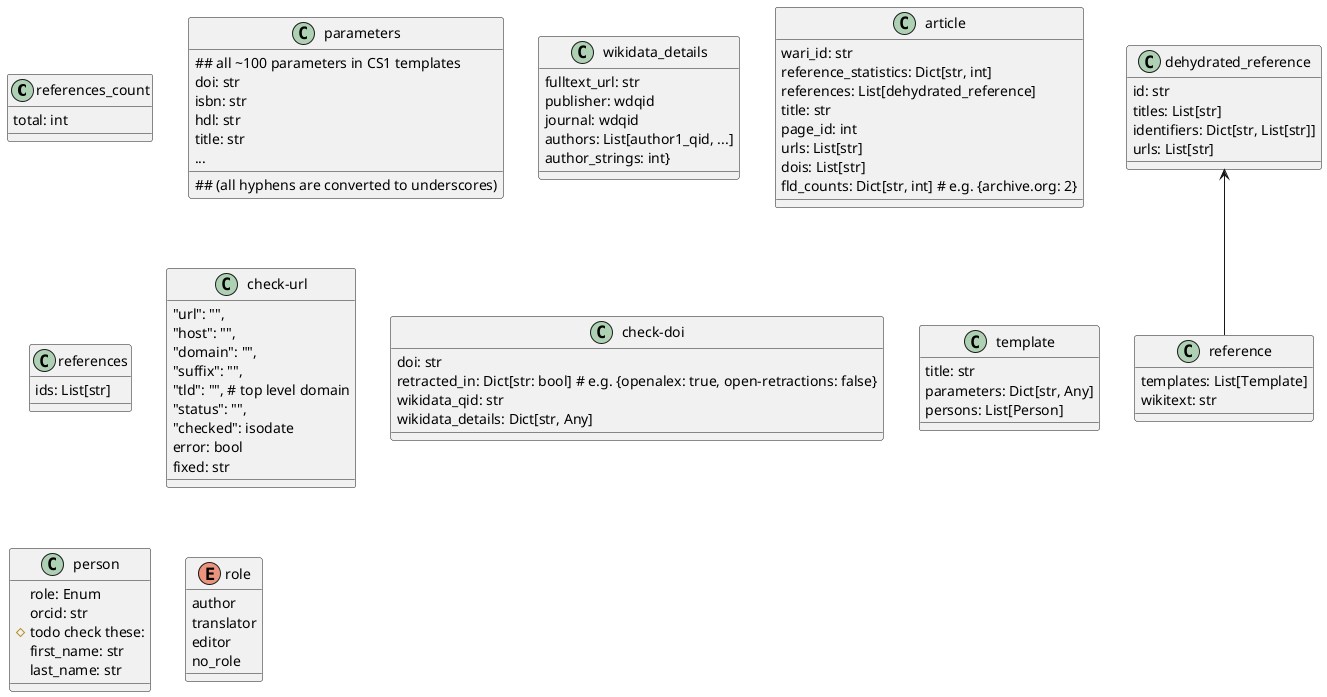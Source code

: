 @startuml
'https://plantuml.com/class-diagram

class references_count{
total: int
}
class parameters{
## all ~100 parameters in CS1 templates
## (all hyphens are converted to underscores)
doi: str
isbn: str
hdl: str
title: str
...
}
class wikidata_details{
fulltext_url: str
publisher: wdqid
journal: wdqid
authors: List[author1_qid, ...]
author_strings: int}
}
class article{
wari_id: str
reference_statistics: Dict[str, int]
references: List[dehydrated_reference]
title: str
page_id: int
urls: List[str]
dois: List[str]
fld_counts: Dict[str, int] # e.g. {archive.org: 2}
}
class references{
ids: List[str]
}
class reference{
templates: List[Template]
wikitext: str
}
class dehydrated_reference {
id: str
titles: List[str]
identifiers: Dict[str, List[str]]
urls: List[str]
}
dehydrated_reference <-- reference
class check-url{
"url": "",
"host": "",
"domain": "",
"suffix": "",
"tld": "", # top level domain
"status": "",
"checked": isodate
error: bool
fixed: str
}
class check-doi{
doi: str
retracted_in: Dict[str: bool] # e.g. {openalex: true, open-retractions: false}
wikidata_qid: str
wikidata_details: Dict[str, Any]
}
class template{
title: str
parameters: Dict[str, Any]
persons: List[Person]
}
class person{
role: Enum
orcid: str
# todo check these:
first_name: str
last_name: str
}
enum role{
author
translator
editor
no_role
}
@enduml